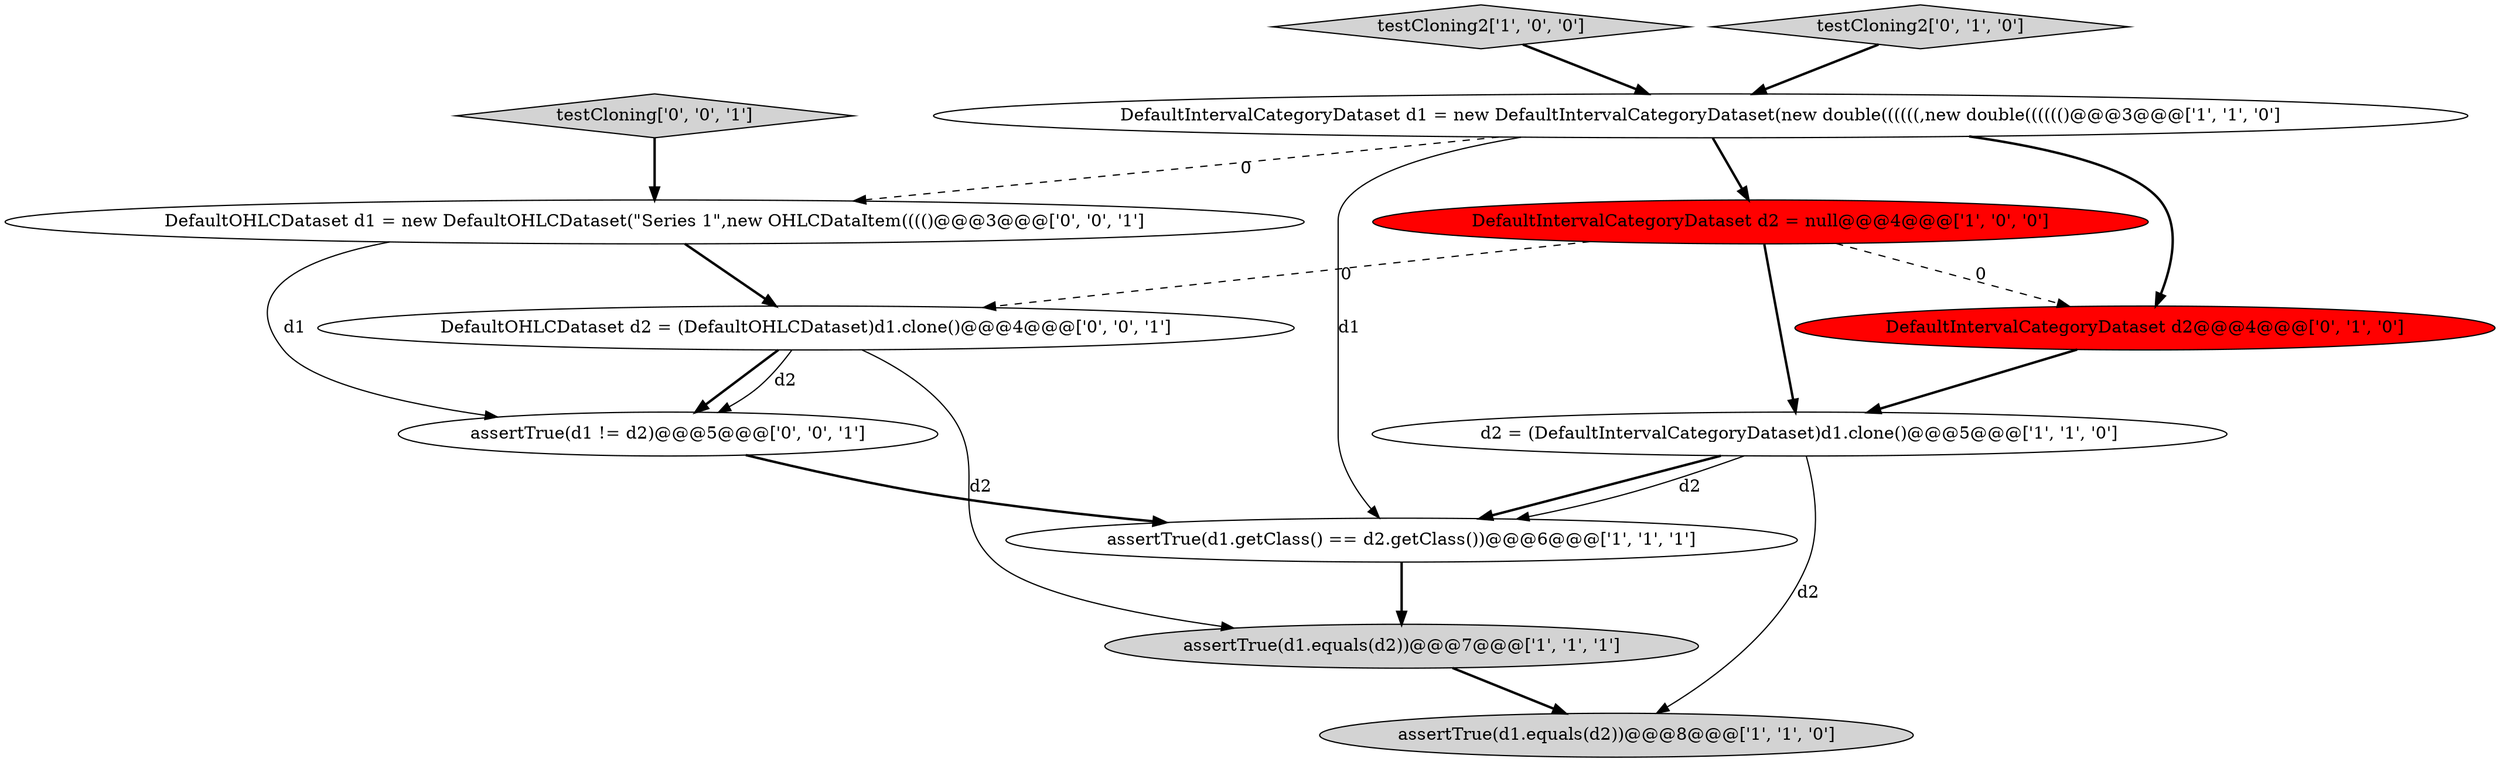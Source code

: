 digraph {
1 [style = filled, label = "assertTrue(d1.getClass() == d2.getClass())@@@6@@@['1', '1', '1']", fillcolor = white, shape = ellipse image = "AAA0AAABBB1BBB"];
10 [style = filled, label = "DefaultOHLCDataset d1 = new DefaultOHLCDataset(\"Series 1\",new OHLCDataItem(((()@@@3@@@['0', '0', '1']", fillcolor = white, shape = ellipse image = "AAA0AAABBB3BBB"];
12 [style = filled, label = "testCloning['0', '0', '1']", fillcolor = lightgray, shape = diamond image = "AAA0AAABBB3BBB"];
0 [style = filled, label = "DefaultIntervalCategoryDataset d2 = null@@@4@@@['1', '0', '0']", fillcolor = red, shape = ellipse image = "AAA1AAABBB1BBB"];
6 [style = filled, label = "assertTrue(d1.equals(d2))@@@8@@@['1', '1', '0']", fillcolor = lightgray, shape = ellipse image = "AAA0AAABBB1BBB"];
2 [style = filled, label = "DefaultIntervalCategoryDataset d1 = new DefaultIntervalCategoryDataset(new double((((((,new double(((((()@@@3@@@['1', '1', '0']", fillcolor = white, shape = ellipse image = "AAA0AAABBB1BBB"];
11 [style = filled, label = "assertTrue(d1 != d2)@@@5@@@['0', '0', '1']", fillcolor = white, shape = ellipse image = "AAA0AAABBB3BBB"];
5 [style = filled, label = "testCloning2['1', '0', '0']", fillcolor = lightgray, shape = diamond image = "AAA0AAABBB1BBB"];
8 [style = filled, label = "testCloning2['0', '1', '0']", fillcolor = lightgray, shape = diamond image = "AAA0AAABBB2BBB"];
4 [style = filled, label = "d2 = (DefaultIntervalCategoryDataset)d1.clone()@@@5@@@['1', '1', '0']", fillcolor = white, shape = ellipse image = "AAA0AAABBB1BBB"];
7 [style = filled, label = "DefaultIntervalCategoryDataset d2@@@4@@@['0', '1', '0']", fillcolor = red, shape = ellipse image = "AAA1AAABBB2BBB"];
3 [style = filled, label = "assertTrue(d1.equals(d2))@@@7@@@['1', '1', '1']", fillcolor = lightgray, shape = ellipse image = "AAA0AAABBB1BBB"];
9 [style = filled, label = "DefaultOHLCDataset d2 = (DefaultOHLCDataset)d1.clone()@@@4@@@['0', '0', '1']", fillcolor = white, shape = ellipse image = "AAA0AAABBB3BBB"];
10->11 [style = solid, label="d1"];
9->11 [style = bold, label=""];
11->1 [style = bold, label=""];
1->3 [style = bold, label=""];
3->6 [style = bold, label=""];
7->4 [style = bold, label=""];
9->3 [style = solid, label="d2"];
2->10 [style = dashed, label="0"];
5->2 [style = bold, label=""];
2->0 [style = bold, label=""];
12->10 [style = bold, label=""];
8->2 [style = bold, label=""];
2->1 [style = solid, label="d1"];
0->4 [style = bold, label=""];
4->6 [style = solid, label="d2"];
4->1 [style = bold, label=""];
10->9 [style = bold, label=""];
2->7 [style = bold, label=""];
0->9 [style = dashed, label="0"];
4->1 [style = solid, label="d2"];
9->11 [style = solid, label="d2"];
0->7 [style = dashed, label="0"];
}
